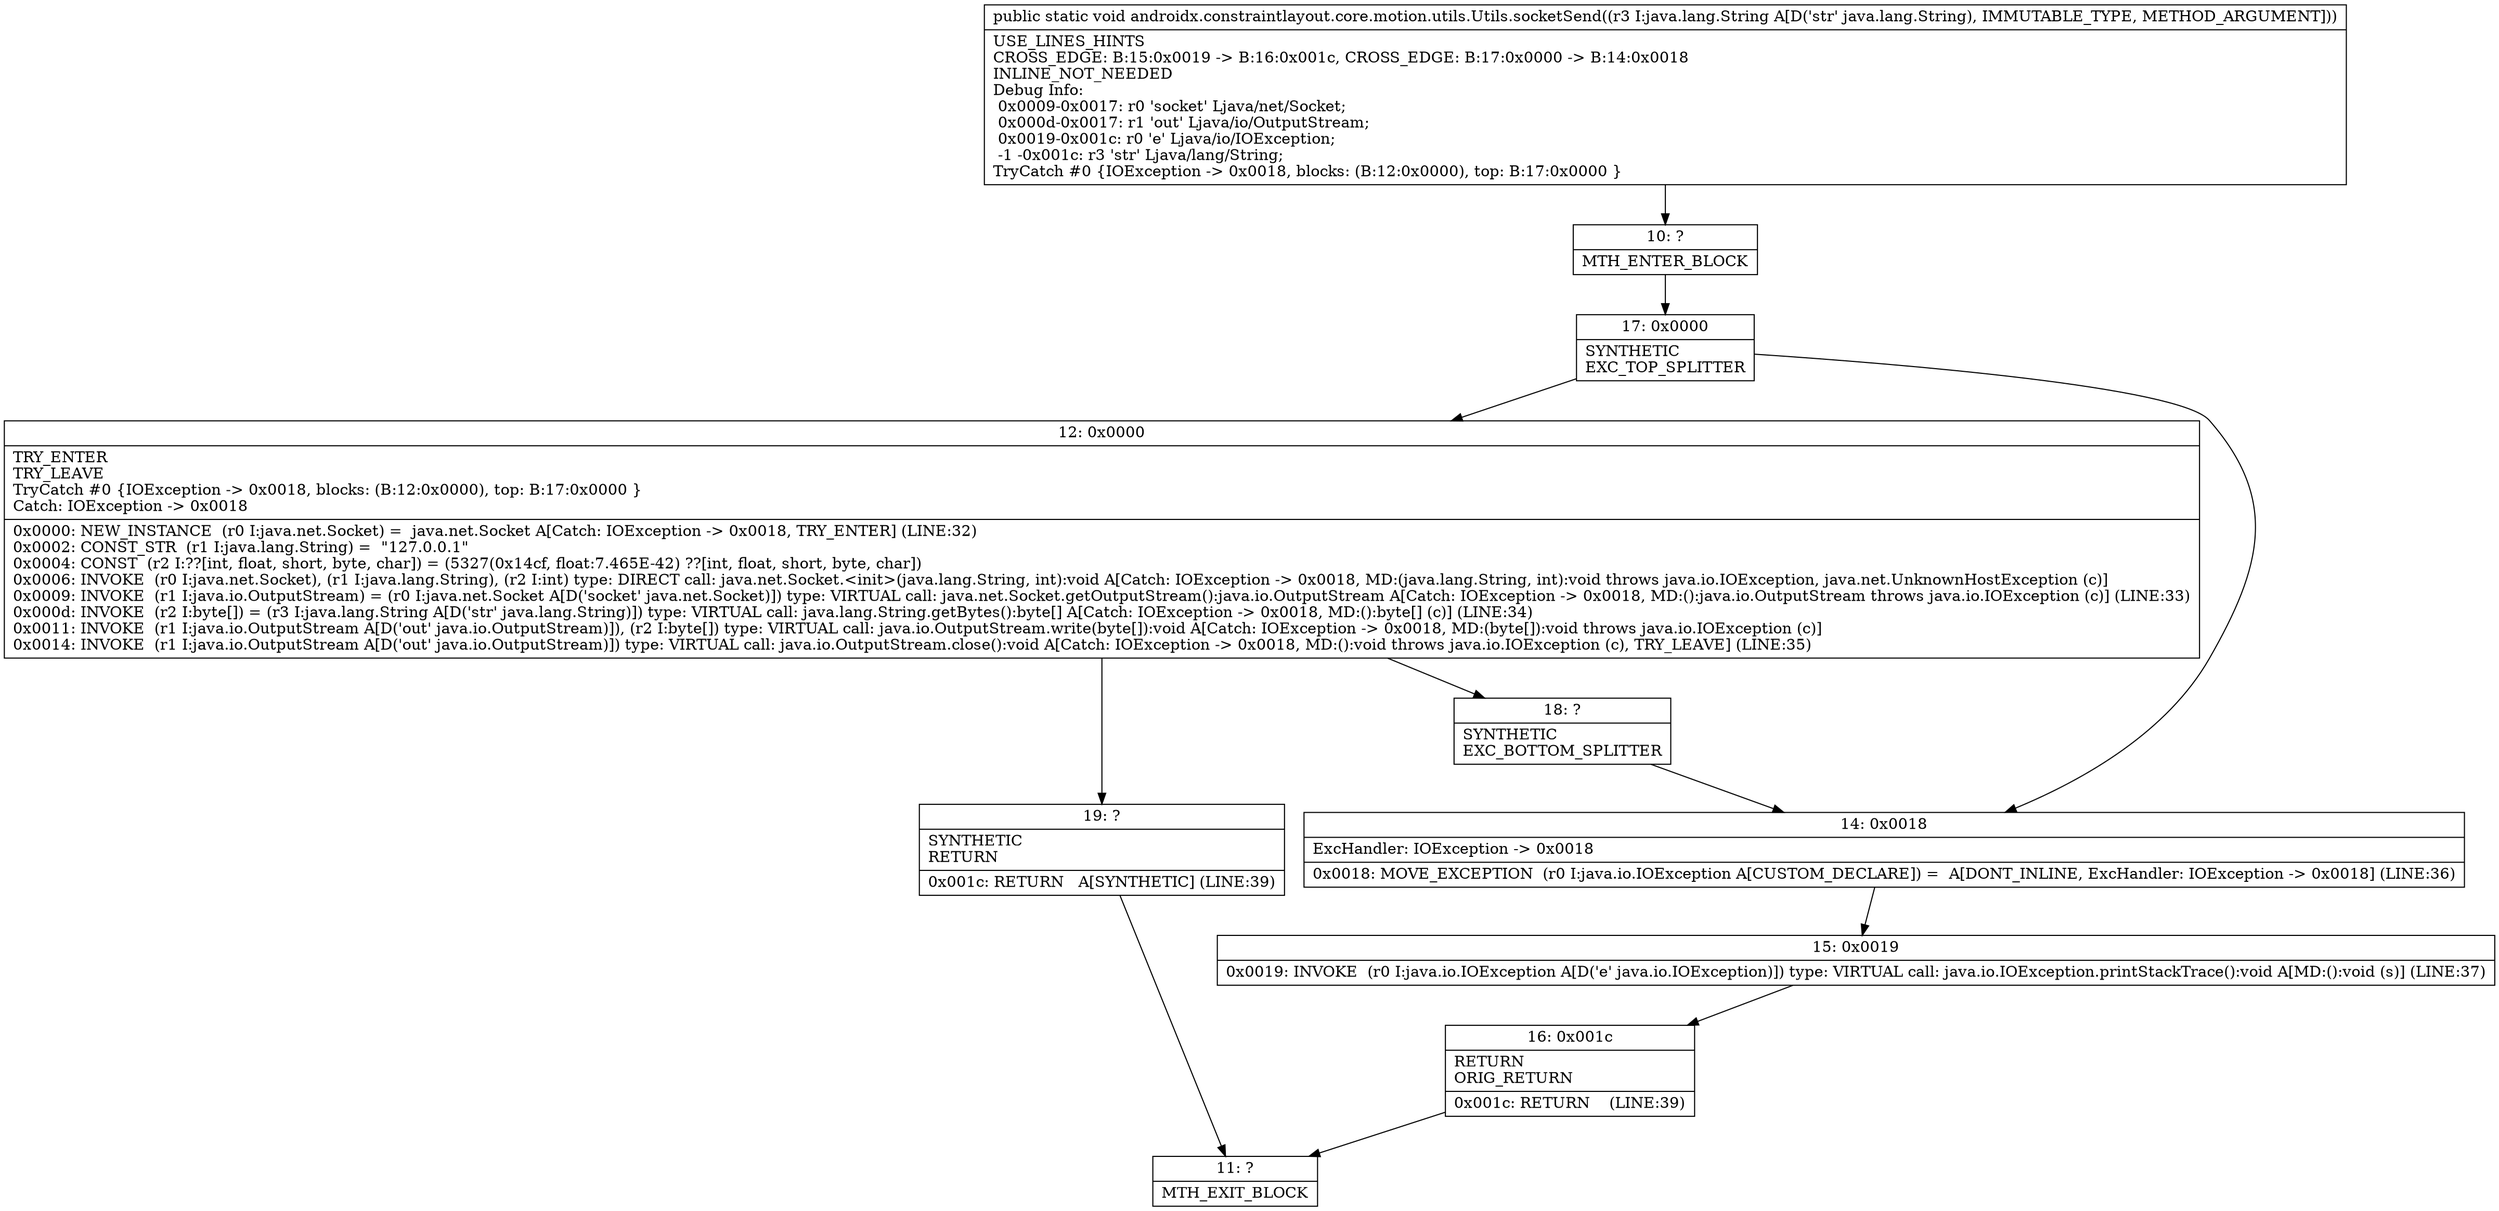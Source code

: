 digraph "CFG forandroidx.constraintlayout.core.motion.utils.Utils.socketSend(Ljava\/lang\/String;)V" {
Node_10 [shape=record,label="{10\:\ ?|MTH_ENTER_BLOCK\l}"];
Node_17 [shape=record,label="{17\:\ 0x0000|SYNTHETIC\lEXC_TOP_SPLITTER\l}"];
Node_12 [shape=record,label="{12\:\ 0x0000|TRY_ENTER\lTRY_LEAVE\lTryCatch #0 \{IOException \-\> 0x0018, blocks: (B:12:0x0000), top: B:17:0x0000 \}\lCatch: IOException \-\> 0x0018\l|0x0000: NEW_INSTANCE  (r0 I:java.net.Socket) =  java.net.Socket A[Catch: IOException \-\> 0x0018, TRY_ENTER] (LINE:32)\l0x0002: CONST_STR  (r1 I:java.lang.String) =  \"127.0.0.1\" \l0x0004: CONST  (r2 I:??[int, float, short, byte, char]) = (5327(0x14cf, float:7.465E\-42) ??[int, float, short, byte, char]) \l0x0006: INVOKE  (r0 I:java.net.Socket), (r1 I:java.lang.String), (r2 I:int) type: DIRECT call: java.net.Socket.\<init\>(java.lang.String, int):void A[Catch: IOException \-\> 0x0018, MD:(java.lang.String, int):void throws java.io.IOException, java.net.UnknownHostException (c)]\l0x0009: INVOKE  (r1 I:java.io.OutputStream) = (r0 I:java.net.Socket A[D('socket' java.net.Socket)]) type: VIRTUAL call: java.net.Socket.getOutputStream():java.io.OutputStream A[Catch: IOException \-\> 0x0018, MD:():java.io.OutputStream throws java.io.IOException (c)] (LINE:33)\l0x000d: INVOKE  (r2 I:byte[]) = (r3 I:java.lang.String A[D('str' java.lang.String)]) type: VIRTUAL call: java.lang.String.getBytes():byte[] A[Catch: IOException \-\> 0x0018, MD:():byte[] (c)] (LINE:34)\l0x0011: INVOKE  (r1 I:java.io.OutputStream A[D('out' java.io.OutputStream)]), (r2 I:byte[]) type: VIRTUAL call: java.io.OutputStream.write(byte[]):void A[Catch: IOException \-\> 0x0018, MD:(byte[]):void throws java.io.IOException (c)]\l0x0014: INVOKE  (r1 I:java.io.OutputStream A[D('out' java.io.OutputStream)]) type: VIRTUAL call: java.io.OutputStream.close():void A[Catch: IOException \-\> 0x0018, MD:():void throws java.io.IOException (c), TRY_LEAVE] (LINE:35)\l}"];
Node_18 [shape=record,label="{18\:\ ?|SYNTHETIC\lEXC_BOTTOM_SPLITTER\l}"];
Node_19 [shape=record,label="{19\:\ ?|SYNTHETIC\lRETURN\l|0x001c: RETURN   A[SYNTHETIC] (LINE:39)\l}"];
Node_11 [shape=record,label="{11\:\ ?|MTH_EXIT_BLOCK\l}"];
Node_14 [shape=record,label="{14\:\ 0x0018|ExcHandler: IOException \-\> 0x0018\l|0x0018: MOVE_EXCEPTION  (r0 I:java.io.IOException A[CUSTOM_DECLARE]) =  A[DONT_INLINE, ExcHandler: IOException \-\> 0x0018] (LINE:36)\l}"];
Node_15 [shape=record,label="{15\:\ 0x0019|0x0019: INVOKE  (r0 I:java.io.IOException A[D('e' java.io.IOException)]) type: VIRTUAL call: java.io.IOException.printStackTrace():void A[MD:():void (s)] (LINE:37)\l}"];
Node_16 [shape=record,label="{16\:\ 0x001c|RETURN\lORIG_RETURN\l|0x001c: RETURN    (LINE:39)\l}"];
MethodNode[shape=record,label="{public static void androidx.constraintlayout.core.motion.utils.Utils.socketSend((r3 I:java.lang.String A[D('str' java.lang.String), IMMUTABLE_TYPE, METHOD_ARGUMENT]))  | USE_LINES_HINTS\lCROSS_EDGE: B:15:0x0019 \-\> B:16:0x001c, CROSS_EDGE: B:17:0x0000 \-\> B:14:0x0018\lINLINE_NOT_NEEDED\lDebug Info:\l  0x0009\-0x0017: r0 'socket' Ljava\/net\/Socket;\l  0x000d\-0x0017: r1 'out' Ljava\/io\/OutputStream;\l  0x0019\-0x001c: r0 'e' Ljava\/io\/IOException;\l  \-1 \-0x001c: r3 'str' Ljava\/lang\/String;\lTryCatch #0 \{IOException \-\> 0x0018, blocks: (B:12:0x0000), top: B:17:0x0000 \}\l}"];
MethodNode -> Node_10;Node_10 -> Node_17;
Node_17 -> Node_12;
Node_17 -> Node_14;
Node_12 -> Node_18;
Node_12 -> Node_19;
Node_18 -> Node_14;
Node_19 -> Node_11;
Node_14 -> Node_15;
Node_15 -> Node_16;
Node_16 -> Node_11;
}

